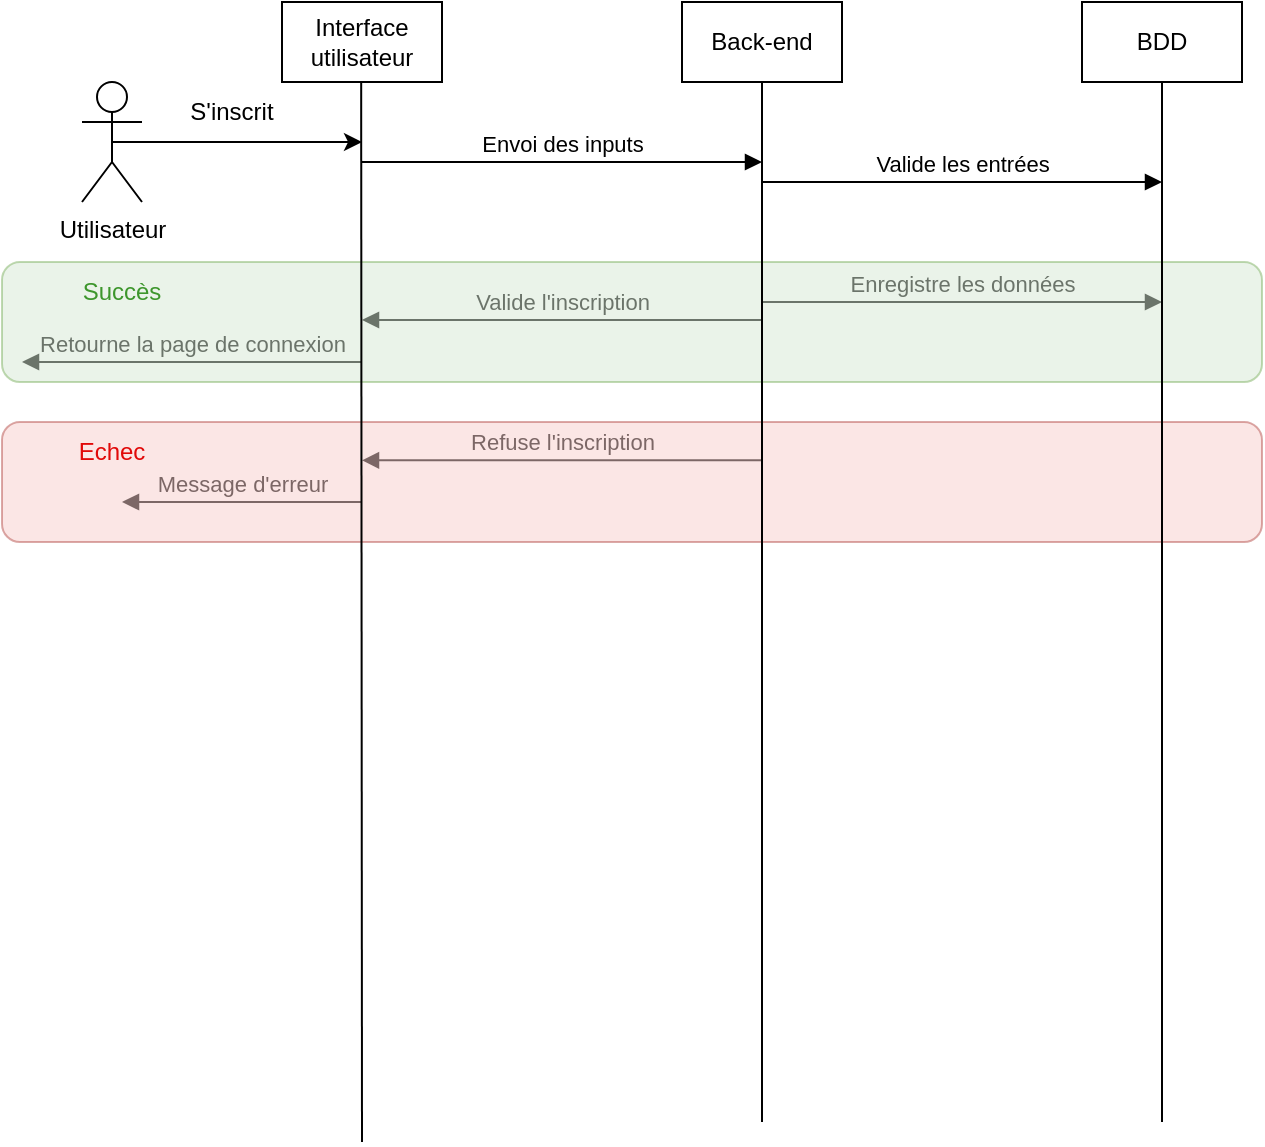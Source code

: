 <mxfile version="25.0.3">
  <diagram name="Page-1" id="2YBvvXClWsGukQMizWep">
    <mxGraphModel dx="954" dy="618" grid="1" gridSize="10" guides="1" tooltips="1" connect="1" arrows="1" fold="1" page="1" pageScale="1" pageWidth="850" pageHeight="1100" math="0" shadow="0">
      <root>
        <mxCell id="0" />
        <mxCell id="1" parent="0" />
        <mxCell id="XysUP8YYmFXSR3hWkTVW-34" value="Refuse l&#39;inscription" style="html=1;verticalAlign=bottom;endArrow=block;edgeStyle=elbowEdgeStyle;elbow=horizontal;curved=0;rounded=0;" parent="1" edge="1">
          <mxGeometry relative="1" as="geometry">
            <mxPoint x="510" y="289.17" as="sourcePoint" />
            <Array as="points">
              <mxPoint x="395" y="289.17" />
            </Array>
            <mxPoint x="310" y="289.17" as="targetPoint" />
          </mxGeometry>
        </mxCell>
        <mxCell id="XysUP8YYmFXSR3hWkTVW-35" value="Message d&#39;erreur" style="html=1;verticalAlign=bottom;endArrow=block;edgeStyle=elbowEdgeStyle;elbow=horizontal;curved=0;rounded=0;" parent="1" edge="1">
          <mxGeometry relative="1" as="geometry">
            <mxPoint x="310" y="310" as="sourcePoint" />
            <Array as="points">
              <mxPoint x="195" y="310" />
            </Array>
            <mxPoint x="190" y="310" as="targetPoint" />
            <mxPoint as="offset" />
          </mxGeometry>
        </mxCell>
        <mxCell id="XysUP8YYmFXSR3hWkTVW-32" value="" style="rounded=1;whiteSpace=wrap;html=1;fillColor=#f8cecc;strokeColor=#b85450;opacity=50;" parent="1" vertex="1">
          <mxGeometry x="130" y="270" width="630" height="60" as="geometry" />
        </mxCell>
        <mxCell id="XysUP8YYmFXSR3hWkTVW-27" value="Enregistre les données" style="html=1;verticalAlign=bottom;endArrow=block;edgeStyle=elbowEdgeStyle;elbow=horizontal;curved=0;rounded=0;" parent="1" edge="1">
          <mxGeometry relative="1" as="geometry">
            <mxPoint x="510" y="210" as="sourcePoint" />
            <Array as="points">
              <mxPoint x="595" y="210" />
            </Array>
            <mxPoint x="710" y="210" as="targetPoint" />
          </mxGeometry>
        </mxCell>
        <mxCell id="XysUP8YYmFXSR3hWkTVW-28" value="Valide l&#39;inscription" style="html=1;verticalAlign=bottom;endArrow=block;edgeStyle=elbowEdgeStyle;elbow=horizontal;curved=0;rounded=0;" parent="1" edge="1">
          <mxGeometry relative="1" as="geometry">
            <mxPoint x="510" y="219" as="sourcePoint" />
            <Array as="points">
              <mxPoint x="395" y="219" />
            </Array>
            <mxPoint x="310" y="219" as="targetPoint" />
          </mxGeometry>
        </mxCell>
        <mxCell id="CA1TUrTCxxIVOdMkNoz2-1" value="Retourne la page de connexion" style="html=1;verticalAlign=bottom;endArrow=block;edgeStyle=elbowEdgeStyle;elbow=horizontal;curved=0;rounded=0;" edge="1" parent="1">
          <mxGeometry relative="1" as="geometry">
            <mxPoint x="310" y="240" as="sourcePoint" />
            <Array as="points">
              <mxPoint x="175" y="240" />
            </Array>
            <mxPoint x="140" y="240" as="targetPoint" />
          </mxGeometry>
        </mxCell>
        <mxCell id="XysUP8YYmFXSR3hWkTVW-30" value="" style="rounded=1;whiteSpace=wrap;html=1;fillColor=#d5e8d4;strokeColor=#82b366;opacity=50;" parent="1" vertex="1">
          <mxGeometry x="130" y="190" width="630" height="60" as="geometry" />
        </mxCell>
        <mxCell id="aM9ryv3xv72pqoxQDRHE-7" value="Envoi des inputs" style="html=1;verticalAlign=bottom;endArrow=block;edgeStyle=elbowEdgeStyle;elbow=horizontal;curved=0;rounded=0;" parent="1" edge="1">
          <mxGeometry relative="1" as="geometry">
            <mxPoint x="310" y="140" as="sourcePoint" />
            <Array as="points">
              <mxPoint x="395" y="140" />
            </Array>
            <mxPoint x="510" y="140" as="targetPoint" />
          </mxGeometry>
        </mxCell>
        <mxCell id="XysUP8YYmFXSR3hWkTVW-3" value="Utilisateur" style="shape=umlActor;verticalLabelPosition=bottom;verticalAlign=top;html=1;outlineConnect=0;" parent="1" vertex="1">
          <mxGeometry x="170" y="100" width="30" height="60" as="geometry" />
        </mxCell>
        <mxCell id="XysUP8YYmFXSR3hWkTVW-17" value="Interface utilisateur" style="rounded=0;whiteSpace=wrap;html=1;" parent="1" vertex="1">
          <mxGeometry x="270" y="60" width="80" height="40" as="geometry" />
        </mxCell>
        <mxCell id="XysUP8YYmFXSR3hWkTVW-18" value="Back-end" style="rounded=0;whiteSpace=wrap;html=1;" parent="1" vertex="1">
          <mxGeometry x="470" y="60" width="80" height="40" as="geometry" />
        </mxCell>
        <mxCell id="XysUP8YYmFXSR3hWkTVW-19" value="BDD" style="rounded=0;whiteSpace=wrap;html=1;" parent="1" vertex="1">
          <mxGeometry x="670" y="60" width="80" height="40" as="geometry" />
        </mxCell>
        <mxCell id="XysUP8YYmFXSR3hWkTVW-20" value="" style="endArrow=none;html=1;rounded=0;entryX=0.5;entryY=1;entryDx=0;entryDy=0;" parent="1" edge="1">
          <mxGeometry width="50" height="50" relative="1" as="geometry">
            <mxPoint x="310" y="630" as="sourcePoint" />
            <mxPoint x="309.58" y="100" as="targetPoint" />
          </mxGeometry>
        </mxCell>
        <mxCell id="XysUP8YYmFXSR3hWkTVW-21" value="" style="endArrow=classic;html=1;rounded=0;exitX=0.5;exitY=0.5;exitDx=0;exitDy=0;exitPerimeter=0;" parent="1" source="XysUP8YYmFXSR3hWkTVW-3" edge="1">
          <mxGeometry width="50" height="50" relative="1" as="geometry">
            <mxPoint x="470" y="170" as="sourcePoint" />
            <mxPoint x="310" y="130" as="targetPoint" />
          </mxGeometry>
        </mxCell>
        <mxCell id="XysUP8YYmFXSR3hWkTVW-23" value="S&#39;inscrit" style="text;html=1;align=center;verticalAlign=middle;whiteSpace=wrap;rounded=0;" parent="1" vertex="1">
          <mxGeometry x="200" y="100" width="90" height="30" as="geometry" />
        </mxCell>
        <mxCell id="XysUP8YYmFXSR3hWkTVW-24" value="" style="endArrow=none;html=1;rounded=0;entryX=0.5;entryY=1;entryDx=0;entryDy=0;" parent="1" target="XysUP8YYmFXSR3hWkTVW-18" edge="1">
          <mxGeometry width="50" height="50" relative="1" as="geometry">
            <mxPoint x="510" y="620" as="sourcePoint" />
            <mxPoint x="520" y="120" as="targetPoint" />
          </mxGeometry>
        </mxCell>
        <mxCell id="XysUP8YYmFXSR3hWkTVW-25" value="" style="endArrow=none;html=1;rounded=0;entryX=0.5;entryY=1;entryDx=0;entryDy=0;" parent="1" target="XysUP8YYmFXSR3hWkTVW-19" edge="1">
          <mxGeometry width="50" height="50" relative="1" as="geometry">
            <mxPoint x="710" y="620" as="sourcePoint" />
            <mxPoint x="520" y="120" as="targetPoint" />
          </mxGeometry>
        </mxCell>
        <mxCell id="XysUP8YYmFXSR3hWkTVW-26" value="Valide les entrées" style="html=1;verticalAlign=bottom;endArrow=block;edgeStyle=elbowEdgeStyle;elbow=vertical;curved=0;rounded=0;" parent="1" edge="1">
          <mxGeometry relative="1" as="geometry">
            <mxPoint x="510" y="150" as="sourcePoint" />
            <Array as="points">
              <mxPoint x="595" y="150" />
            </Array>
            <mxPoint x="710" y="150" as="targetPoint" />
          </mxGeometry>
        </mxCell>
        <mxCell id="XysUP8YYmFXSR3hWkTVW-31" value="Succès" style="text;html=1;align=center;verticalAlign=middle;whiteSpace=wrap;rounded=0;fontColor=#3d962c;" parent="1" vertex="1">
          <mxGeometry x="160" y="190" width="60" height="30" as="geometry" />
        </mxCell>
        <mxCell id="XysUP8YYmFXSR3hWkTVW-33" value="Echec" style="text;html=1;align=center;verticalAlign=middle;whiteSpace=wrap;rounded=0;fontColor=#e10909;" parent="1" vertex="1">
          <mxGeometry x="155" y="270" width="60" height="30" as="geometry" />
        </mxCell>
      </root>
    </mxGraphModel>
  </diagram>
</mxfile>
